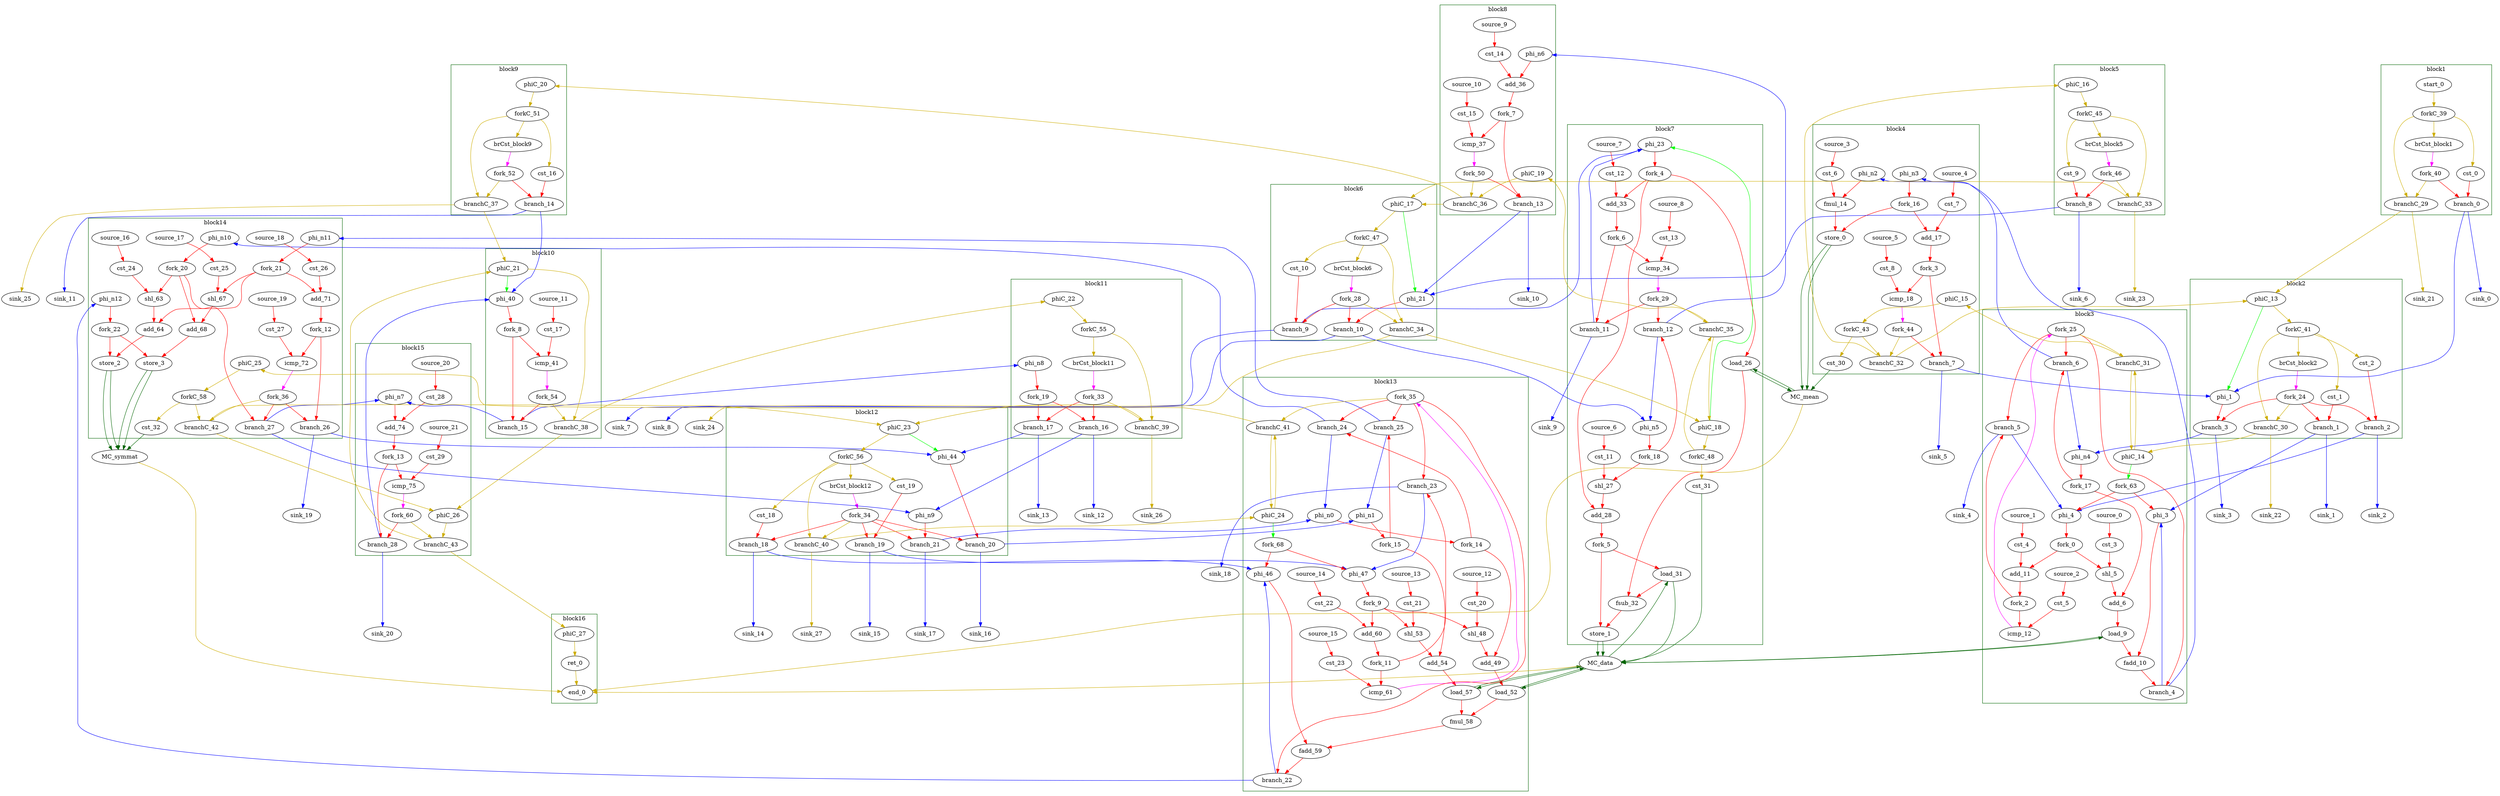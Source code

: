 Digraph G {
	splines=spline;
//DHLS version: 0.1.1" [shape = "none" pos = "20,20!"]
		"brCst_block1" [type = "Constant", bbID= 1, in = "in1:1", out = "out1:1", value = "0x1"];
		"cst_0" [type = "Constant", bbID= 1, in = "in1:1", out = "out1:1", value = "0x00000000"];
		"phi_1" [type = "Mux", bbID= 2, in = "in1?:1 in2:6 in3:6 ", out = "out1:6", delay=1.397];
		"brCst_block2" [type = "Constant", bbID= 2, in = "in1:1", out = "out1:1", value = "0x1"];
		"cst_1" [type = "Constant", bbID= 2, in = "in1:32", out = "out1:32", value = "0x00000000"];
		"phi_3" [type = "Mux", bbID= 3, in = "in1?:1 in2:32 in3:32 ", out = "out1:32", delay=1.397];
		"cst_2" [type = "Constant", bbID= 2, in = "in1:1", out = "out1:1", value = "0x00000000"];
		"phi_4" [type = "Mux", bbID= 3, in = "in1?:1 in2:6 in3:6 ", out = "out1:6", delay=1.397];
		"cst_3" [type = "Constant", bbID= 3, in = "in1:3", out = "out1:3", value = "0x00000005"];
		"shl_5" [type = "Operator", bbID= 3, op = "shl_op", in = "in1:11 in2:11 ", out = "out1:11 ", delay=0.000, latency=0, II=1];
		"add_6" [type = "Operator", bbID= 3, op = "add_op", in = "in1:12 in2:12 ", out = "out1:12 ", delay=2.287, latency=0, II=1];
		"load_9" [type = "Operator", bbID= 3, op = "mc_load_op", bbID= 3, portId= 0, in = "in1:32 in2:12 ", out = "out1:32 out2:12 ", delay=1.412, latency=2, II=1];
		"fadd_10" [type = "Operator", bbID= 3, op = "fadd_op", in = "in1:32 in2:32 ", out = "out1:32 ", delay=0.000, latency=10, II=1];
		"cst_4" [type = "Constant", bbID= 3, in = "in1:1", out = "out1:1", value = "0x00000001"];
		"add_11" [type = "Operator", bbID= 3, op = "add_op", in = "in1:6 in2:6 ", out = "out1:6 ", delay=2.287, latency=0, II=1];
		"cst_5" [type = "Constant", bbID= 3, in = "in1:6", out = "out1:6", value = "0x00000020"];
		"icmp_12" [type = "Operator", bbID= 3, op = "icmp_ult_op", in = "in1:6 in2:6 ", out = "out1:1 ", delay=1.907, latency=0, II=1];
		"cst_6" [type = "Constant", bbID= 4, in = "in1:32", out = "out1:32", value = "0x3D000000"];
		"fmul_14" [type = "Operator", bbID= 4, op = "fmul_op", in = "in1:32 in2:32 ", out = "out1:32 ", delay=0.000, latency=6, II=1];
		"store_0" [type = "Operator", bbID= 4, op = "mc_store_op", bbID= 4, portId= 0, in = "in1:32 in2:6 ", out = "out1:32 out2:6 ", delay=0.672, latency=0, II=1];
		"cst_7" [type = "Constant", bbID= 4, in = "in1:1", out = "out1:1", value = "0x00000001"];
		"add_17" [type = "Operator", bbID= 4, op = "add_op", in = "in1:6 in2:6 ", out = "out1:6 ", delay=2.287, latency=0, II=1];
		"cst_8" [type = "Constant", bbID= 4, in = "in1:6", out = "out1:6", value = "0x00000020"];
		"icmp_18" [type = "Operator", bbID= 4, op = "icmp_ult_op", in = "in1:6 in2:6 ", out = "out1:1 ", delay=1.907, latency=0, II=1];
		"brCst_block5" [type = "Constant", bbID= 5, in = "in1:1", out = "out1:1", value = "0x1"];
		"cst_9" [type = "Constant", bbID= 5, in = "in1:1", out = "out1:1", value = "0x00000000"];
		"phi_21" [type = "Mux", bbID= 6, in = "in1?:1 in2:6 in3:6 ", out = "out1:6", delay=1.397];
		"brCst_block6" [type = "Constant", bbID= 6, in = "in1:1", out = "out1:1", value = "0x1"];
		"cst_10" [type = "Constant", bbID= 6, in = "in1:1", out = "out1:1", value = "0x00000000"];
		"phi_23" [type = "Mux", bbID= 7, in = "in1?:1 in2:6 in3:6 ", out = "out1:6", delay=1.397];
		"load_26" [type = "Operator", bbID= 7, op = "mc_load_op", bbID= 7, portId= 0, in = "in1:32 in2:6 ", out = "out1:32 out2:6 ", delay=1.412, latency=2, II=1];
		"cst_11" [type = "Constant", bbID= 7, in = "in1:3", out = "out1:3", value = "0x00000005"];
		"shl_27" [type = "Operator", bbID= 7, op = "shl_op", in = "in1:11 in2:11 ", out = "out1:11 ", delay=0.000, latency=0, II=1];
		"add_28" [type = "Operator", bbID= 7, op = "add_op", in = "in1:12 in2:12 ", out = "out1:12 ", delay=2.287, latency=0, II=1];
		"load_31" [type = "Operator", bbID= 7, op = "mc_load_op", bbID= 7, portId= 1, in = "in1:32 in2:12 ", out = "out1:32 out2:12 ", delay=1.412, latency=2, II=1];
		"fsub_32" [type = "Operator", bbID= 7, op = "fsub_op", in = "in1:32 in2:32 ", out = "out1:32 ", delay=0.000, latency=10, II=1];
		"store_1" [type = "Operator", bbID= 7, op = "mc_store_op", bbID= 7, portId= 0, in = "in1:32 in2:12 ", out = "out1:32 out2:12 ", delay=0.672, latency=0, II=1];
		"cst_12" [type = "Constant", bbID= 7, in = "in1:1", out = "out1:1", value = "0x00000001"];
		"add_33" [type = "Operator", bbID= 7, op = "add_op", in = "in1:6 in2:6 ", out = "out1:6 ", delay=2.287, latency=0, II=1];
		"cst_13" [type = "Constant", bbID= 7, in = "in1:6", out = "out1:6", value = "0x00000020"];
		"icmp_34" [type = "Operator", bbID= 7, op = "icmp_ult_op", in = "in1:6 in2:6 ", out = "out1:1 ", delay=1.907, latency=0, II=1];
		"cst_14" [type = "Constant", bbID= 8, in = "in1:1", out = "out1:1", value = "0x00000001"];
		"add_36" [type = "Operator", bbID= 8, op = "add_op", in = "in1:6 in2:6 ", out = "out1:6 ", delay=2.287, latency=0, II=1];
		"cst_15" [type = "Constant", bbID= 8, in = "in1:6", out = "out1:6", value = "0x00000020"];
		"icmp_37" [type = "Operator", bbID= 8, op = "icmp_ult_op", in = "in1:6 in2:6 ", out = "out1:1 ", delay=1.907, latency=0, II=1];
		"brCst_block9" [type = "Constant", bbID= 9, in = "in1:1", out = "out1:1", value = "0x1"];
		"cst_16" [type = "Constant", bbID= 9, in = "in1:1", out = "out1:1", value = "0x00000000"];
		"phi_40" [type = "Mux", bbID= 10, in = "in1?:1 in2:6 in3:6 ", out = "out1:6", delay=1.397];
		"cst_17" [type = "Constant", bbID= 10, in = "in1:6", out = "out1:6", value = "0x00000020"];
		"icmp_41" [type = "Operator", bbID= 10, op = "icmp_ult_op", in = "in1:6 in2:6 ", out = "out1:1 ", delay=1.907, latency=0, II=1];
		"brCst_block11" [type = "Constant", bbID= 11, in = "in1:1", out = "out1:1", value = "0x1"];
		"phi_44" [type = "Mux", bbID= 12, in = "in1?:1 in2:6 in3:6 ", out = "out1:6", delay=1.397];
		"brCst_block12" [type = "Constant", bbID= 12, in = "in1:1", out = "out1:1", value = "0x1"];
		"cst_18" [type = "Constant", bbID= 12, in = "in1:32", out = "out1:32", value = "0x00000000"];
		"phi_46" [type = "Mux", bbID= 13, in = "in1?:1 in2:32 in3:32 ", out = "out1:32", delay=1.397];
		"cst_19" [type = "Constant", bbID= 12, in = "in1:1", out = "out1:1", value = "0x00000000"];
		"phi_47" [type = "Mux", bbID= 13, in = "in1?:1 in2:6 in3:6 ", out = "out1:6", delay=1.397];
		"cst_20" [type = "Constant", bbID= 13, in = "in1:3", out = "out1:3", value = "0x00000005"];
		"shl_48" [type = "Operator", bbID= 13, op = "shl_op", in = "in1:11 in2:11 ", out = "out1:11 ", delay=0.000, latency=0, II=1];
		"add_49" [type = "Operator", bbID= 13, op = "add_op", in = "in1:12 in2:12 ", out = "out1:12 ", delay=2.287, latency=0, II=1];
		"load_52" [type = "Operator", bbID= 13, op = "mc_load_op", bbID= 13, portId= 2, in = "in1:32 in2:12 ", out = "out1:32 out2:12 ", delay=1.412, latency=2, II=1];
		"cst_21" [type = "Constant", bbID= 13, in = "in1:3", out = "out1:3", value = "0x00000005"];
		"shl_53" [type = "Operator", bbID= 13, op = "shl_op", in = "in1:11 in2:11 ", out = "out1:11 ", delay=0.000, latency=0, II=1];
		"add_54" [type = "Operator", bbID= 13, op = "add_op", in = "in1:12 in2:12 ", out = "out1:12 ", delay=2.287, latency=0, II=1];
		"load_57" [type = "Operator", bbID= 13, op = "mc_load_op", bbID= 13, portId= 3, in = "in1:32 in2:12 ", out = "out1:32 out2:12 ", delay=1.412, latency=2, II=1];
		"fmul_58" [type = "Operator", bbID= 13, op = "fmul_op", in = "in1:32 in2:32 ", out = "out1:32 ", delay=0.000, latency=6, II=1];
		"fadd_59" [type = "Operator", bbID= 13, op = "fadd_op", in = "in1:32 in2:32 ", out = "out1:32 ", delay=0.000, latency=10, II=1];
		"cst_22" [type = "Constant", bbID= 13, in = "in1:1", out = "out1:1", value = "0x00000001"];
		"add_60" [type = "Operator", bbID= 13, op = "add_op", in = "in1:6 in2:6 ", out = "out1:6 ", delay=2.287, latency=0, II=1];
		"cst_23" [type = "Constant", bbID= 13, in = "in1:6", out = "out1:6", value = "0x00000020"];
		"icmp_61" [type = "Operator", bbID= 13, op = "icmp_ult_op", in = "in1:6 in2:6 ", out = "out1:1 ", delay=1.907, latency=0, II=1];
		"cst_24" [type = "Constant", bbID= 14, in = "in1:3", out = "out1:3", value = "0x00000005"];
		"shl_63" [type = "Operator", bbID= 14, op = "shl_op", in = "in1:11 in2:11 ", out = "out1:11 ", delay=0.000, latency=0, II=1];
		"add_64" [type = "Operator", bbID= 14, op = "add_op", in = "in1:12 in2:12 ", out = "out1:12 ", delay=2.287, latency=0, II=1];
		"store_2" [type = "Operator", bbID= 14, op = "mc_store_op", bbID= 14, portId= 0, in = "in1:32 in2:12 ", out = "out1:32 out2:12 ", delay=0.672, latency=0, II=1];
		"cst_25" [type = "Constant", bbID= 14, in = "in1:3", out = "out1:3", value = "0x00000005"];
		"shl_67" [type = "Operator", bbID= 14, op = "shl_op", in = "in1:11 in2:11 ", out = "out1:11 ", delay=0.000, latency=0, II=1];
		"add_68" [type = "Operator", bbID= 14, op = "add_op", in = "in1:12 in2:12 ", out = "out1:12 ", delay=2.287, latency=0, II=1];
		"store_3" [type = "Operator", bbID= 14, op = "mc_store_op", bbID= 14, portId= 1, in = "in1:32 in2:12 ", out = "out1:32 out2:12 ", delay=0.672, latency=0, II=1];
		"cst_26" [type = "Constant", bbID= 14, in = "in1:1", out = "out1:1", value = "0x00000001"];
		"add_71" [type = "Operator", bbID= 14, op = "add_op", in = "in1:6 in2:6 ", out = "out1:6 ", delay=2.287, latency=0, II=1];
		"cst_27" [type = "Constant", bbID= 14, in = "in1:6", out = "out1:6", value = "0x00000020"];
		"icmp_72" [type = "Operator", bbID= 14, op = "icmp_ult_op", in = "in1:6 in2:6 ", out = "out1:1 ", delay=1.907, latency=0, II=1];
		"cst_28" [type = "Constant", bbID= 15, in = "in1:1", out = "out1:1", value = "0x00000001"];
		"add_74" [type = "Operator", bbID= 15, op = "add_op", in = "in1:6 in2:6 ", out = "out1:6 ", delay=2.287, latency=0, II=1];
		"cst_29" [type = "Constant", bbID= 15, in = "in1:6", out = "out1:6", value = "0x00000020"];
		"icmp_75" [type = "Operator", bbID= 15, op = "icmp_ult_op", in = "in1:6 in2:6 ", out = "out1:1 ", delay=1.907, latency=0, II=1];
		"ret_0" [type = "Operator", bbID= 16, op = "ret_op", in = "in1:0 ", out = "out1:0 ", delay=0.000, latency=0, II=1];
		"phi_n0" [type = "Merge", bbID= 13, in = "in1:6 in2:6 ", out = "out1:6", delay=1.397];
		"phi_n1" [type = "Merge", bbID= 13, in = "in1:6 in2:6 ", out = "out1:6", delay=1.397];
		"phi_n2" [type = "Merge", bbID= 4, in = "in1:32 ", out = "out1:32", delay=0.000];
		"phi_n3" [type = "Merge", bbID= 4, in = "in1:6 ", out = "out1:6", delay=0.000];
		"phi_n4" [type = "Merge", bbID= 3, in = "in1:6 in2:6 ", out = "out1:6", delay=1.397];
		"phi_n5" [type = "Merge", bbID= 7, in = "in1:6 in2:6 ", out = "out1:6", delay=1.397];
		"phi_n6" [type = "Merge", bbID= 8, in = "in1:6 ", out = "out1:6", delay=0.000];
		"phi_n7" [type = "Merge", bbID= 15, in = "in1:6 in2:6 ", out = "out1:6", delay=1.397];
		"phi_n8" [type = "Merge", bbID= 11, in = "in1:6 ", out = "out1:6", delay=0.000];
		"phi_n9" [type = "Merge", bbID= 12, in = "in1:6 in2:6 ", out = "out1:6", delay=1.397];
		"phi_n10" [type = "Merge", bbID= 14, in = "in1:6 ", out = "out1:6", delay=0.000];
		"phi_n11" [type = "Merge", bbID= 14, in = "in1:6 ", out = "out1:6", delay=0.000];
		"phi_n12" [type = "Merge", bbID= 14, in = "in1:32 ", out = "out1:32", delay=0.000];
		"fork_0" [type = "Fork", bbID= 3, in = "in1:6", out = "out1:6 out2:6 "];
		"fork_2" [type = "Fork", bbID= 3, in = "in1:6", out = "out1:6 out2:6 "];
		"fork_3" [type = "Fork", bbID= 4, in = "in1:6", out = "out1:6 out2:6 "];
		"fork_4" [type = "Fork", bbID= 7, in = "in1:6", out = "out1:6 out2:6 out3:6 "];
		"fork_5" [type = "Fork", bbID= 7, in = "in1:12", out = "out1:12 out2:12 "];
		"fork_6" [type = "Fork", bbID= 7, in = "in1:6", out = "out1:6 out2:6 "];
		"fork_7" [type = "Fork", bbID= 8, in = "in1:6", out = "out1:6 out2:6 "];
		"fork_8" [type = "Fork", bbID= 10, in = "in1:6", out = "out1:6 out2:6 "];
		"fork_9" [type = "Fork", bbID= 13, in = "in1:6", out = "out1:6 out2:6 out3:6 "];
		"fork_11" [type = "Fork", bbID= 13, in = "in1:6", out = "out1:6 out2:6 "];
		"fork_12" [type = "Fork", bbID= 14, in = "in1:6", out = "out1:6 out2:6 "];
		"fork_13" [type = "Fork", bbID= 15, in = "in1:6", out = "out1:6 out2:6 "];
		"fork_14" [type = "Fork", bbID= 13, in = "in1:6", out = "out1:6 out2:6 "];
		"fork_15" [type = "Fork", bbID= 13, in = "in1:6", out = "out1:6 out2:6 "];
		"fork_16" [type = "Fork", bbID= 4, in = "in1:6", out = "out1:6 out2:6 "];
		"fork_17" [type = "Fork", bbID= 3, in = "in1:6", out = "out1:6 out2:6 "];
		"fork_18" [type = "Fork", bbID= 7, in = "in1:6", out = "out1:6 out2:6 "];
		"fork_19" [type = "Fork", bbID= 11, in = "in1:6", out = "out1:6 out2:6 "];
		"fork_20" [type = "Fork", bbID= 14, in = "in1:6", out = "out1:6 out2:6 out3:6 "];
		"fork_21" [type = "Fork", bbID= 14, in = "in1:6", out = "out1:6 out2:6 out3:6 "];
		"fork_22" [type = "Fork", bbID= 14, in = "in1:32", out = "out1:32 out2:32 "];
		"branch_0" [type = "Branch", bbID= 1,  in = "in1:1 in2?:1", out = "out1+:1 out2-:1"];
		"branch_1" [type = "Branch", bbID= 2,  in = "in1:32 in2?:1", out = "out1+:32 out2-:32"];
		"branch_2" [type = "Branch", bbID= 2,  in = "in1:1 in2?:1", out = "out1+:1 out2-:1"];
		"branch_3" [type = "Branch", bbID= 2,  in = "in1:6 in2?:1", out = "out1+:6 out2-:6"];
		"fork_24" [type = "Fork", bbID= 2, in = "in1:1", out = "out1:1 out2:1 out3:1 out4:1 "];
		"branch_4" [type = "Branch", bbID= 3,  in = "in1:32 in2?:1", out = "out1+:32 out2-:32"];
		"branch_5" [type = "Branch", bbID= 3,  in = "in1:6 in2?:1", out = "out1+:6 out2-:6"];
		"branch_6" [type = "Branch", bbID= 3,  in = "in1:6 in2?:1", out = "out1+:6 out2-:6"];
		"fork_25" [type = "Fork", bbID= 3, in = "in1:1", out = "out1:1 out2:1 out3:1 out4:1 "];
		"branch_7" [type = "Branch", bbID= 4,  in = "in1:6 in2?:1", out = "out1+:6 out2-:6"];
		"branch_8" [type = "Branch", bbID= 5,  in = "in1:1 in2?:1", out = "out1+:1 out2-:1"];
		"branch_9" [type = "Branch", bbID= 6,  in = "in1:1 in2?:1", out = "out1+:1 out2-:1"];
		"branch_10" [type = "Branch", bbID= 6,  in = "in1:6 in2?:1", out = "out1+:6 out2-:6"];
		"fork_28" [type = "Fork", bbID= 6, in = "in1:1", out = "out1:1 out2:1 out3:1 "];
		"branch_11" [type = "Branch", bbID= 7,  in = "in1:6 in2?:1", out = "out1+:6 out2-:6"];
		"branch_12" [type = "Branch", bbID= 7,  in = "in1:6 in2?:1", out = "out1+:6 out2-:6"];
		"fork_29" [type = "Fork", bbID= 7, in = "in1:1", out = "out1:1 out2:1 out3:1 "];
		"branch_13" [type = "Branch", bbID= 8,  in = "in1:6 in2?:1", out = "out1+:6 out2-:6"];
		"branch_14" [type = "Branch", bbID= 9,  in = "in1:1 in2?:1", out = "out1+:1 out2-:1"];
		"branch_15" [type = "Branch", bbID= 10,  in = "in1:6 in2?:1", out = "out1+:6 out2-:6"];
		"branch_16" [type = "Branch", bbID= 11,  in = "in1:6 in2?:1", out = "out1+:6 out2-:6"];
		"branch_17" [type = "Branch", bbID= 11,  in = "in1:6 in2?:1", out = "out1+:6 out2-:6"];
		"fork_33" [type = "Fork", bbID= 11, in = "in1:1", out = "out1:1 out2:1 out3:1 "];
		"branch_18" [type = "Branch", bbID= 12,  in = "in1:32 in2?:1", out = "out1+:32 out2-:32"];
		"branch_19" [type = "Branch", bbID= 12,  in = "in1:1 in2?:1", out = "out1+:1 out2-:1"];
		"branch_20" [type = "Branch", bbID= 12,  in = "in1:6 in2?:1", out = "out1+:6 out2-:6"];
		"branch_21" [type = "Branch", bbID= 12,  in = "in1:6 in2?:1", out = "out1+:6 out2-:6"];
		"fork_34" [type = "Fork", bbID= 12, in = "in1:1", out = "out1:1 out2:1 out3:1 out4:1 out5:1 "];
		"branch_22" [type = "Branch", bbID= 13,  in = "in1:32 in2?:1", out = "out1+:32 out2-:32"];
		"branch_23" [type = "Branch", bbID= 13,  in = "in1:6 in2?:1", out = "out1+:6 out2-:6"];
		"branch_24" [type = "Branch", bbID= 13,  in = "in1:6 in2?:1", out = "out1+:6 out2-:6"];
		"branch_25" [type = "Branch", bbID= 13,  in = "in1:6 in2?:1", out = "out1+:6 out2-:6"];
		"fork_35" [type = "Fork", bbID= 13, in = "in1:1", out = "out1:1 out2:1 out3:1 out4:1 out5:1 "];
		"branch_26" [type = "Branch", bbID= 14,  in = "in1:6 in2?:1", out = "out1+:6 out2-:6"];
		"branch_27" [type = "Branch", bbID= 14,  in = "in1:6 in2?:1", out = "out1+:6 out2-:6"];
		"fork_36" [type = "Fork", bbID= 14, in = "in1:1", out = "out1:1 out2:1 out3:1 "];
		"branch_28" [type = "Branch", bbID= 15,  in = "in1:6 in2?:1", out = "out1+:6 out2-:6"];
		"MC_data" [type = "MC", bbID= 0, in = "in1:32*c0 in2:12*l0a in3:12*l1a in4:12*s0a in5:32*s0d in6:12*l2a in7:12*l3a ", out = "out1:32*l0d out2:32*l1d out3:32*l2d out4:32*l3d out5:0*e ", memory = "data", bbcount = 1, ldcount = 4, stcount = 1];
		"MC_mean" [type = "MC", bbID= 0, in = "in1:32*c0 in2:6*s0a in3:32*s0d in4:6*l0a ", out = "out1:32*l0d out2:0*e ", memory = "mean", bbcount = 1, ldcount = 1, stcount = 1];
		"cst_30" [type = "Constant", bbID= 4, in = "in1:1", out = "out1:1", value = "0x00000001"];
		"cst_31" [type = "Constant", bbID= 7, in = "in1:1", out = "out1:1", value = "0x00000001"];
		"MC_symmat" [type = "MC", bbID= 0, in = "in1:32*c0 in2:12*s0a in3:32*s0d in4:12*s1a in5:32*s1d ", out = "out1:0*e ", memory = "symmat", bbcount = 1, ldcount = 0, stcount = 2];
		"cst_32" [type = "Constant", bbID= 14, in = "in1:2", out = "out1:2", value = "0x00000002"];
		"end_0" [type = "Exit", bbID= 0, in = "in1:0*e in2:0*e in3:0*e in4:0 ", out = "out1:0"];
		"start_0" [type = "Entry", control= "true", bbID= 1, in = "in1:0", out = "out1:0"];
		"forkC_39" [type = "Fork", bbID= 1, in = "in1:0", out = "out1:0 out2:0 out3:0 "];
		"branchC_29" [type = "Branch", bbID= 1,  in = "in1:0 in2?:1", out = "out1+:0 out2-:0"];
		"fork_40" [type = "Fork", bbID= 1, in = "in1:1", out = "out1:1 out2:1 "];
		"phiC_13" [type = "CntrlMerge", bbID= 2, in = "in1:0 in2:0 ", out = "out1:0 out2?:1", delay=0.000];
		"forkC_41" [type = "Fork", bbID= 2, in = "in1:0", out = "out1:0 out2:0 out3:0 out4:0 "];
		"branchC_30" [type = "Branch", bbID= 2,  in = "in1:0 in2?:1", out = "out1+:0 out2-:0"];
		"phiC_14" [type = "CntrlMerge", bbID= 3, in = "in1:0 in2:0 ", out = "out1:0 out2?:1", delay=0.000];
		"branchC_31" [type = "Branch", bbID= 3,  in = "in1:0 in2?:1", out = "out1+:0 out2-:0"];
		"phiC_15" [type = "Merge", bbID= 4, in = "in1:0 ", out = "out1:0", delay=0.000];
		"forkC_43" [type = "Fork", bbID= 4, in = "in1:0", out = "out1:0 out2:0 "];
		"branchC_32" [type = "Branch", bbID= 4,  in = "in1:0 in2?:1", out = "out1+:0 out2-:0"];
		"fork_44" [type = "Fork", bbID= 4, in = "in1:1", out = "out1:1 out2:1 "];
		"phiC_16" [type = "Merge", bbID= 5, in = "in1:0 ", out = "out1:0", delay=0.000];
		"forkC_45" [type = "Fork", bbID= 5, in = "in1:0", out = "out1:0 out2:0 out3:0 "];
		"branchC_33" [type = "Branch", bbID= 5,  in = "in1:0 in2?:1", out = "out1+:0 out2-:0"];
		"fork_46" [type = "Fork", bbID= 5, in = "in1:1", out = "out1:1 out2:1 "];
		"phiC_17" [type = "CntrlMerge", bbID= 6, in = "in1:0 in2:0 ", out = "out1:0 out2?:1", delay=0.000];
		"forkC_47" [type = "Fork", bbID= 6, in = "in1:0", out = "out1:0 out2:0 out3:0 "];
		"branchC_34" [type = "Branch", bbID= 6,  in = "in1:0 in2?:1", out = "out1+:0 out2-:0"];
		"phiC_18" [type = "CntrlMerge", bbID= 7, in = "in1:0 in2:0 ", out = "out1:0 out2?:1", delay=0.000];
		"forkC_48" [type = "Fork", bbID= 7, in = "in1:0", out = "out1:0 out2:0 "];
		"branchC_35" [type = "Branch", bbID= 7,  in = "in1:0 in2?:1", out = "out1+:0 out2-:0"];
		"phiC_19" [type = "Merge", bbID= 8, in = "in1:0 ", out = "out1:0", delay=0.000];
		"branchC_36" [type = "Branch", bbID= 8,  in = "in1:0 in2?:1", out = "out1+:0 out2-:0"];
		"fork_50" [type = "Fork", bbID= 8, in = "in1:1", out = "out1:1 out2:1 "];
		"phiC_20" [type = "Merge", bbID= 9, in = "in1:0 ", out = "out1:0", delay=0.000];
		"forkC_51" [type = "Fork", bbID= 9, in = "in1:0", out = "out1:0 out2:0 out3:0 "];
		"branchC_37" [type = "Branch", bbID= 9,  in = "in1:0 in2?:1", out = "out1+:0 out2-:0"];
		"fork_52" [type = "Fork", bbID= 9, in = "in1:1", out = "out1:1 out2:1 "];
		"phiC_21" [type = "CntrlMerge", bbID= 10, in = "in1:0 in2:0 ", out = "out1:0 out2?:1", delay=0.000];
		"branchC_38" [type = "Branch", bbID= 10,  in = "in1:0 in2?:1", out = "out1+:0 out2-:0"];
		"fork_54" [type = "Fork", bbID= 10, in = "in1:1", out = "out1:1 out2:1 "];
		"phiC_22" [type = "Merge", bbID= 11, in = "in1:0 ", out = "out1:0", delay=0.000];
		"forkC_55" [type = "Fork", bbID= 11, in = "in1:0", out = "out1:0 out2:0 "];
		"branchC_39" [type = "Branch", bbID= 11,  in = "in1:0 in2?:1", out = "out1+:0 out2-:0"];
		"phiC_23" [type = "CntrlMerge", bbID= 12, in = "in1:0 in2:0 ", out = "out1:0 out2?:1", delay=0.000];
		"forkC_56" [type = "Fork", bbID= 12, in = "in1:0", out = "out1:0 out2:0 out3:0 out4:0 "];
		"branchC_40" [type = "Branch", bbID= 12,  in = "in1:0 in2?:1", out = "out1+:0 out2-:0"];
		"phiC_24" [type = "CntrlMerge", bbID= 13, in = "in1:0 in2:0 ", out = "out1:0 out2?:1", delay=0.000];
		"branchC_41" [type = "Branch", bbID= 13,  in = "in1:0 in2?:1", out = "out1+:0 out2-:0"];
		"phiC_25" [type = "Merge", bbID= 14, in = "in1:0 ", out = "out1:0", delay=0.000];
		"forkC_58" [type = "Fork", bbID= 14, in = "in1:0", out = "out1:0 out2:0 "];
		"branchC_42" [type = "Branch", bbID= 14,  in = "in1:0 in2?:1", out = "out1+:0 out2-:0"];
		"phiC_26" [type = "Merge", bbID= 15, in = "in1:0 in2:0 ", out = "out1:0", delay=0.000];
		"branchC_43" [type = "Branch", bbID= 15,  in = "in1:0 in2?:1", out = "out1+:0 out2-:0"];
		"fork_60" [type = "Fork", bbID= 15, in = "in1:1", out = "out1:1 out2:1 "];
		"phiC_27" [type = "Merge", bbID= 16, in = "in1:0 ", out = "out1:0", delay=0.000];
		"sink_0" [type = "Sink", bbID= 0, in = "in1:1"];
		"sink_1" [type = "Sink", bbID= 0, in = "in1:32"];
		"sink_2" [type = "Sink", bbID= 0, in = "in1:1"];
		"sink_3" [type = "Sink", bbID= 0, in = "in1:6"];
		"sink_4" [type = "Sink", bbID= 0, in = "in1:6"];
		"sink_5" [type = "Sink", bbID= 0, in = "in1:6"];
		"sink_6" [type = "Sink", bbID= 0, in = "in1:1"];
		"sink_7" [type = "Sink", bbID= 0, in = "in1:1"];
		"sink_8" [type = "Sink", bbID= 0, in = "in1:6"];
		"sink_9" [type = "Sink", bbID= 0, in = "in1:6"];
		"sink_10" [type = "Sink", bbID= 0, in = "in1:6"];
		"sink_11" [type = "Sink", bbID= 0, in = "in1:1"];
		"sink_12" [type = "Sink", bbID= 0, in = "in1:6"];
		"sink_13" [type = "Sink", bbID= 0, in = "in1:6"];
		"sink_14" [type = "Sink", bbID= 0, in = "in1:32"];
		"sink_15" [type = "Sink", bbID= 0, in = "in1:1"];
		"sink_16" [type = "Sink", bbID= 0, in = "in1:6"];
		"sink_17" [type = "Sink", bbID= 0, in = "in1:6"];
		"sink_18" [type = "Sink", bbID= 0, in = "in1:6"];
		"sink_19" [type = "Sink", bbID= 0, in = "in1:6"];
		"sink_20" [type = "Sink", bbID= 0, in = "in1:6"];
		"sink_21" [type = "Sink", bbID= 0, in = "in1:0"];
		"sink_22" [type = "Sink", bbID= 0, in = "in1:0"];
		"sink_23" [type = "Sink", bbID= 0, in = "in1:0"];
		"sink_24" [type = "Sink", bbID= 0, in = "in1:0"];
		"sink_25" [type = "Sink", bbID= 0, in = "in1:0"];
		"sink_26" [type = "Sink", bbID= 0, in = "in1:0"];
		"sink_27" [type = "Sink", bbID= 0, in = "in1:0"];
		"source_0" [type = "Source", bbID= 3, out = "out1:3"];
		"source_1" [type = "Source", bbID= 3, out = "out1:1"];
		"source_2" [type = "Source", bbID= 3, out = "out1:6"];
		"source_3" [type = "Source", bbID= 4, out = "out1:32"];
		"source_4" [type = "Source", bbID= 4, out = "out1:1"];
		"source_5" [type = "Source", bbID= 4, out = "out1:6"];
		"source_6" [type = "Source", bbID= 7, out = "out1:3"];
		"source_7" [type = "Source", bbID= 7, out = "out1:1"];
		"source_8" [type = "Source", bbID= 7, out = "out1:6"];
		"source_9" [type = "Source", bbID= 8, out = "out1:1"];
		"source_10" [type = "Source", bbID= 8, out = "out1:6"];
		"source_11" [type = "Source", bbID= 10, out = "out1:6"];
		"source_12" [type = "Source", bbID= 13, out = "out1:3"];
		"source_13" [type = "Source", bbID= 13, out = "out1:3"];
		"source_14" [type = "Source", bbID= 13, out = "out1:1"];
		"source_15" [type = "Source", bbID= 13, out = "out1:6"];
		"source_16" [type = "Source", bbID= 14, out = "out1:3"];
		"source_17" [type = "Source", bbID= 14, out = "out1:3"];
		"source_18" [type = "Source", bbID= 14, out = "out1:1"];
		"source_19" [type = "Source", bbID= 14, out = "out1:6"];
		"source_20" [type = "Source", bbID= 15, out = "out1:1"];
		"source_21" [type = "Source", bbID= 15, out = "out1:6"];
		"fork_63" [type = "Fork", bbID= 3, in = "in1:1", out = "out1:1 out2:1 "];
		"fork_68" [type = "Fork", bbID= 13, in = "in1:1", out = "out1:1 out2:1 "];
		"load_9" -> "MC_data" [color = "darkgreen", mem_address = "true", from = "out2", to = "in2"];
		"MC_data" -> "load_9" [color = "darkgreen", mem_address = "false", from = "out1", to = "in1"];
		"store_0" -> "MC_mean" [color = "darkgreen", mem_address = "true", from = "out2", to = "in2"];
		"store_0" -> "MC_mean" [color = "darkgreen", mem_address = "false", from = "out1", to = "in3"];
		"load_26" -> "MC_mean" [color = "darkgreen", mem_address = "true", from = "out2", to = "in4"];
		"MC_mean" -> "load_26" [color = "darkgreen", mem_address = "false", from = "out1", to = "in1"];
		"load_31" -> "MC_data" [color = "darkgreen", mem_address = "true", from = "out2", to = "in3"];
		"MC_data" -> "load_31" [color = "darkgreen", mem_address = "false", from = "out2", to = "in1"];
		"store_1" -> "MC_data" [color = "darkgreen", mem_address = "true", from = "out2", to = "in4"];
		"store_1" -> "MC_data" [color = "darkgreen", mem_address = "false", from = "out1", to = "in5"];
		"load_52" -> "MC_data" [color = "darkgreen", mem_address = "true", from = "out2", to = "in6"];
		"MC_data" -> "load_52" [color = "darkgreen", mem_address = "false", from = "out3", to = "in1"];
		"load_57" -> "MC_data" [color = "darkgreen", mem_address = "true", from = "out2", to = "in7"];
		"MC_data" -> "load_57" [color = "darkgreen", mem_address = "false", from = "out4", to = "in1"];
		"store_2" -> "MC_symmat" [color = "darkgreen", mem_address = "true", from = "out2", to = "in2"];
		"store_2" -> "MC_symmat" [color = "darkgreen", mem_address = "false", from = "out1", to = "in3"];
		"store_3" -> "MC_symmat" [color = "darkgreen", mem_address = "true", from = "out2", to = "in4"];
		"store_3" -> "MC_symmat" [color = "darkgreen", mem_address = "false", from = "out1", to = "in5"];
		"cst_31" -> "MC_data" [color = "darkgreen", from = "out1", to = "in1"];
		"MC_data" -> "end_0" [color = "gold3", from = "out5", to = "in1"];
		"cst_30" -> "MC_mean" [color = "darkgreen", from = "out1", to = "in1"];
		"MC_mean" -> "end_0" [color = "gold3", from = "out2", to = "in2"];
		"cst_32" -> "MC_symmat" [color = "darkgreen", from = "out1", to = "in1"];
		"MC_symmat" -> "end_0" [color = "gold3", from = "out1", to = "in3"];
	subgraph cluster_0 {
	color = "darkgreen";
		label = "block1";
		"brCst_block1" -> "fork_40" [color = "magenta", from = "out1", to = "in1"];
		"cst_0" -> "branch_0" [color = "red", from = "out1", to = "in1"];
		"start_0" -> "forkC_39" [color = "gold3", from = "out1", to = "in1"];
		"forkC_39" -> "cst_0" [color = "gold3", from = "out1", to = "in1"];
		"forkC_39" -> "branchC_29" [color = "gold3", from = "out2", to = "in1"];
		"forkC_39" -> "brCst_block1" [color = "gold3", from = "out3", to = "in1"];
		"fork_40" -> "branch_0" [color = "red", from = "out1", to = "in2"];
		"fork_40" -> "branchC_29" [color = "gold3", from = "out2", to = "in2"];
	}
		"branch_0" -> "phi_1" [color = "blue", minlen = 3, from = "out1", to = "in2"];
		"branch_0" -> "sink_0" [color = "blue", minlen = 3, from = "out2", to = "in1"];
		"branchC_29" -> "phiC_13" [color = "gold3", minlen = 3, from = "out1", to = "in1"];
		"branchC_29" -> "sink_21" [color = "gold3", minlen = 3, from = "out2", to = "in1"];
	subgraph cluster_1 {
	color = "darkgreen";
		label = "block2";
		"phi_1" -> "branch_3" [color = "red", from = "out1", to = "in1"];
		"brCst_block2" -> "fork_24" [color = "magenta", from = "out1", to = "in1"];
		"cst_1" -> "branch_1" [color = "red", from = "out1", to = "in1"];
		"cst_2" -> "branch_2" [color = "red", from = "out1", to = "in1"];
		"fork_24" -> "branch_3" [color = "red", from = "out1", to = "in2"];
		"fork_24" -> "branch_2" [color = "red", from = "out2", to = "in2"];
		"fork_24" -> "branch_1" [color = "red", from = "out3", to = "in2"];
		"fork_24" -> "branchC_30" [color = "gold3", from = "out4", to = "in2"];
		"phiC_13" -> "phi_1" [color = "green", from = "out2", to = "in1"];
		"phiC_13" -> "forkC_41" [color = "gold3", from = "out1", to = "in1"];
		"forkC_41" -> "cst_1" [color = "gold3", from = "out1", to = "in1"];
		"forkC_41" -> "cst_2" [color = "gold3", from = "out2", to = "in1"];
		"forkC_41" -> "branchC_30" [color = "gold3", from = "out3", to = "in1"];
		"forkC_41" -> "brCst_block2" [color = "gold3", from = "out4", to = "in1"];
	}
		"branch_1" -> "phi_3" [color = "blue", minlen = 3, from = "out1", to = "in2"];
		"branch_1" -> "sink_1" [color = "blue", minlen = 3, from = "out2", to = "in1"];
		"branch_2" -> "phi_4" [color = "blue", minlen = 3, from = "out1", to = "in2"];
		"branch_2" -> "sink_2" [color = "blue", minlen = 3, from = "out2", to = "in1"];
		"branch_3" -> "phi_n4" [color = "blue", minlen = 3, from = "out1", to = "in1"];
		"branch_3" -> "sink_3" [color = "blue", minlen = 3, from = "out2", to = "in1"];
		"branchC_30" -> "phiC_14" [color = "gold3", minlen = 3, from = "out1", to = "in1"];
		"branchC_30" -> "sink_22" [color = "gold3", minlen = 3, from = "out2", to = "in1"];
	subgraph cluster_2 {
	color = "darkgreen";
		label = "block3";
		"phi_3" -> "fadd_10" [color = "red", from = "out1", to = "in1"];
		"phi_4" -> "fork_0" [color = "red", from = "out1", to = "in1"];
		"cst_3" -> "shl_5" [color = "red", from = "out1", to = "in2"];
		"shl_5" -> "add_6" [color = "red", from = "out1", to = "in1"];
		"add_6" -> "load_9" [color = "red", from = "out1", to = "in2"];
		"load_9" -> "fadd_10" [color = "red", from = "out1", to = "in2"];
		"fadd_10" -> "branch_4" [color = "red", from = "out1", to = "in1"];
		"cst_4" -> "add_11" [color = "red", from = "out1", to = "in2"];
		"add_11" -> "fork_2" [color = "red", from = "out1", to = "in1"];
		"cst_5" -> "icmp_12" [color = "red", from = "out1", to = "in2"];
		"icmp_12" -> "fork_25" [color = "magenta", from = "out1", to = "in1"];
		"phi_n4" -> "fork_17" [color = "red", from = "out1", to = "in1"];
		"fork_0" -> "shl_5" [color = "red", from = "out1", to = "in1"];
		"fork_0" -> "add_11" [color = "red", from = "out2", to = "in1"];
		"fork_2" -> "icmp_12" [color = "red", from = "out1", to = "in1"];
		"fork_2" -> "branch_5" [color = "red", from = "out2", to = "in1"];
		"fork_17" -> "add_6" [color = "red", from = "out1", to = "in2"];
		"fork_17" -> "branch_6" [color = "red", from = "out2", to = "in1"];
		"fork_25" -> "branch_6" [color = "red", from = "out1", to = "in2"];
		"fork_25" -> "branch_5" [color = "red", from = "out2", to = "in2"];
		"fork_25" -> "branch_4" [color = "red", from = "out3", to = "in2"];
		"fork_25" -> "branchC_31" [color = "gold3", from = "out4", to = "in2"];
		"phiC_14" -> "fork_63" [color = "green", from = "out2", to = "in1"];
		"phiC_14" -> "branchC_31" [color = "gold3", from = "out1", to = "in1"];
		"source_0" -> "cst_3" [color = "red", from = "out1", to = "in1"];
		"source_1" -> "cst_4" [color = "red", from = "out1", to = "in1"];
		"source_2" -> "cst_5" [color = "red", from = "out1", to = "in1"];
		"fork_63" -> "phi_3" [color = "red", from = "out1", to = "in1"];
		"fork_63" -> "phi_4" [color = "red", from = "out2", to = "in1"];
	}
		"branch_4" -> "phi_3" [color = "blue", minlen = 3, from = "out1", to = "in3"];
		"branch_4" -> "phi_n2" [color = "blue", minlen = 3, from = "out2", to = "in1"];
		"branch_5" -> "phi_4" [color = "blue", minlen = 3, from = "out1", to = "in3"];
		"branch_5" -> "sink_4" [color = "blue", minlen = 3, from = "out2", to = "in1"];
		"branch_6" -> "phi_n4" [color = "blue", minlen = 3, from = "out1", to = "in2"];
		"branch_6" -> "phi_n3" [color = "blue", minlen = 3, from = "out2", to = "in1"];
		"branchC_31" -> "phiC_14" [color = "gold3", minlen = 3, from = "out1", to = "in2"];
		"branchC_31" -> "phiC_15" [color = "gold3", minlen = 3, from = "out2", to = "in1"];
	subgraph cluster_3 {
	color = "darkgreen";
		label = "block4";
		"cst_6" -> "fmul_14" [color = "red", from = "out1", to = "in2"];
		"fmul_14" -> "store_0" [color = "red", from = "out1", to = "in1"];
		"cst_7" -> "add_17" [color = "red", from = "out1", to = "in2"];
		"add_17" -> "fork_3" [color = "red", from = "out1", to = "in1"];
		"cst_8" -> "icmp_18" [color = "red", from = "out1", to = "in2"];
		"icmp_18" -> "fork_44" [color = "magenta", from = "out1", to = "in1"];
		"phi_n2" -> "fmul_14" [color = "red", from = "out1", to = "in1"];
		"phi_n3" -> "fork_16" [color = "red", from = "out1", to = "in1"];
		"fork_3" -> "icmp_18" [color = "red", from = "out1", to = "in1"];
		"fork_3" -> "branch_7" [color = "red", from = "out2", to = "in1"];
		"fork_16" -> "store_0" [color = "red", from = "out1", to = "in2"];
		"fork_16" -> "add_17" [color = "red", from = "out2", to = "in1"];
		"phiC_15" -> "forkC_43" [color = "gold3", from = "out1", to = "in1"];
		"forkC_43" -> "cst_30" [color = "gold3", from = "out1", to = "in1"];
		"forkC_43" -> "branchC_32" [color = "gold3", from = "out2", to = "in1"];
		"fork_44" -> "branch_7" [color = "red", from = "out1", to = "in2"];
		"fork_44" -> "branchC_32" [color = "gold3", from = "out2", to = "in2"];
		"source_3" -> "cst_6" [color = "red", from = "out1", to = "in1"];
		"source_4" -> "cst_7" [color = "red", from = "out1", to = "in1"];
		"source_5" -> "cst_8" [color = "red", from = "out1", to = "in1"];
	}
		"branch_7" -> "phi_1" [color = "blue", minlen = 3, from = "out1", to = "in3"];
		"branch_7" -> "sink_5" [color = "blue", minlen = 3, from = "out2", to = "in1"];
		"branchC_32" -> "phiC_13" [color = "gold3", minlen = 3, from = "out1", to = "in2"];
		"branchC_32" -> "phiC_16" [color = "gold3", minlen = 3, from = "out2", to = "in1"];
	subgraph cluster_4 {
	color = "darkgreen";
		label = "block5";
		"brCst_block5" -> "fork_46" [color = "magenta", from = "out1", to = "in1"];
		"cst_9" -> "branch_8" [color = "red", from = "out1", to = "in1"];
		"phiC_16" -> "forkC_45" [color = "gold3", from = "out1", to = "in1"];
		"forkC_45" -> "cst_9" [color = "gold3", from = "out1", to = "in1"];
		"forkC_45" -> "branchC_33" [color = "gold3", from = "out2", to = "in1"];
		"forkC_45" -> "brCst_block5" [color = "gold3", from = "out3", to = "in1"];
		"fork_46" -> "branch_8" [color = "red", from = "out1", to = "in2"];
		"fork_46" -> "branchC_33" [color = "gold3", from = "out2", to = "in2"];
	}
		"branch_8" -> "phi_21" [color = "blue", minlen = 3, from = "out1", to = "in2"];
		"branch_8" -> "sink_6" [color = "blue", minlen = 3, from = "out2", to = "in1"];
		"branchC_33" -> "phiC_17" [color = "gold3", minlen = 3, from = "out1", to = "in1"];
		"branchC_33" -> "sink_23" [color = "gold3", minlen = 3, from = "out2", to = "in1"];
	subgraph cluster_5 {
	color = "darkgreen";
		label = "block6";
		"phi_21" -> "branch_10" [color = "red", from = "out1", to = "in1"];
		"brCst_block6" -> "fork_28" [color = "magenta", from = "out1", to = "in1"];
		"cst_10" -> "branch_9" [color = "red", from = "out1", to = "in1"];
		"fork_28" -> "branch_10" [color = "red", from = "out1", to = "in2"];
		"fork_28" -> "branch_9" [color = "red", from = "out2", to = "in2"];
		"fork_28" -> "branchC_34" [color = "gold3", from = "out3", to = "in2"];
		"phiC_17" -> "phi_21" [color = "green", from = "out2", to = "in1"];
		"phiC_17" -> "forkC_47" [color = "gold3", from = "out1", to = "in1"];
		"forkC_47" -> "cst_10" [color = "gold3", from = "out1", to = "in1"];
		"forkC_47" -> "branchC_34" [color = "gold3", from = "out2", to = "in1"];
		"forkC_47" -> "brCst_block6" [color = "gold3", from = "out3", to = "in1"];
	}
		"branch_9" -> "phi_23" [color = "blue", minlen = 3, from = "out1", to = "in2"];
		"branch_9" -> "sink_7" [color = "blue", minlen = 3, from = "out2", to = "in1"];
		"branch_10" -> "phi_n5" [color = "blue", minlen = 3, from = "out1", to = "in1"];
		"branch_10" -> "sink_8" [color = "blue", minlen = 3, from = "out2", to = "in1"];
		"branchC_34" -> "phiC_18" [color = "gold3", minlen = 3, from = "out1", to = "in1"];
		"branchC_34" -> "sink_24" [color = "gold3", minlen = 3, from = "out2", to = "in1"];
	subgraph cluster_6 {
	color = "darkgreen";
		label = "block7";
		"phi_23" -> "fork_4" [color = "red", from = "out1", to = "in1"];
		"load_26" -> "fsub_32" [color = "red", from = "out1", to = "in2"];
		"cst_11" -> "shl_27" [color = "red", from = "out1", to = "in2"];
		"shl_27" -> "add_28" [color = "red", from = "out1", to = "in1"];
		"add_28" -> "fork_5" [color = "red", from = "out1", to = "in1"];
		"load_31" -> "fsub_32" [color = "red", from = "out1", to = "in1"];
		"fsub_32" -> "store_1" [color = "red", from = "out1", to = "in1"];
		"cst_12" -> "add_33" [color = "red", from = "out1", to = "in2"];
		"add_33" -> "fork_6" [color = "red", from = "out1", to = "in1"];
		"cst_13" -> "icmp_34" [color = "red", from = "out1", to = "in2"];
		"icmp_34" -> "fork_29" [color = "magenta", from = "out1", to = "in1"];
		"phi_n5" -> "fork_18" [color = "red", from = "out1", to = "in1"];
		"fork_4" -> "add_28" [color = "red", from = "out1", to = "in2"];
		"fork_4" -> "add_33" [color = "red", from = "out2", to = "in1"];
		"fork_4" -> "load_26" [color = "red", from = "out3", to = "in2"];
		"fork_5" -> "load_31" [color = "red", from = "out1", to = "in2"];
		"fork_5" -> "store_1" [color = "red", from = "out2", to = "in2"];
		"fork_6" -> "icmp_34" [color = "red", from = "out1", to = "in1"];
		"fork_6" -> "branch_11" [color = "red", from = "out2", to = "in1"];
		"fork_18" -> "shl_27" [color = "red", from = "out1", to = "in1"];
		"fork_18" -> "branch_12" [color = "red", from = "out2", to = "in1"];
		"fork_29" -> "branch_12" [color = "red", from = "out1", to = "in2"];
		"fork_29" -> "branch_11" [color = "red", from = "out2", to = "in2"];
		"fork_29" -> "branchC_35" [color = "gold3", from = "out3", to = "in2"];
		"phiC_18" -> "phi_23" [color = "green", from = "out2", to = "in1"];
		"phiC_18" -> "forkC_48" [color = "gold3", from = "out1", to = "in1"];
		"forkC_48" -> "cst_31" [color = "gold3", from = "out1", to = "in1"];
		"forkC_48" -> "branchC_35" [color = "gold3", from = "out2", to = "in1"];
		"source_6" -> "cst_11" [color = "red", from = "out1", to = "in1"];
		"source_7" -> "cst_12" [color = "red", from = "out1", to = "in1"];
		"source_8" -> "cst_13" [color = "red", from = "out1", to = "in1"];
	}
		"branch_11" -> "phi_23" [color = "blue", minlen = 3, from = "out1", to = "in3"];
		"branch_11" -> "sink_9" [color = "blue", minlen = 3, from = "out2", to = "in1"];
		"branch_12" -> "phi_n5" [color = "blue", minlen = 3, from = "out1", to = "in2"];
		"branch_12" -> "phi_n6" [color = "blue", minlen = 3, from = "out2", to = "in1"];
		"branchC_35" -> "phiC_18" [color = "gold3", minlen = 3, from = "out1", to = "in2"];
		"branchC_35" -> "phiC_19" [color = "gold3", minlen = 3, from = "out2", to = "in1"];
	subgraph cluster_7 {
	color = "darkgreen";
		label = "block8";
		"cst_14" -> "add_36" [color = "red", from = "out1", to = "in2"];
		"add_36" -> "fork_7" [color = "red", from = "out1", to = "in1"];
		"cst_15" -> "icmp_37" [color = "red", from = "out1", to = "in2"];
		"icmp_37" -> "fork_50" [color = "magenta", from = "out1", to = "in1"];
		"phi_n6" -> "add_36" [color = "red", from = "out1", to = "in1"];
		"fork_7" -> "icmp_37" [color = "red", from = "out1", to = "in1"];
		"fork_7" -> "branch_13" [color = "red", from = "out2", to = "in1"];
		"phiC_19" -> "branchC_36" [color = "gold3", from = "out1", to = "in1"];
		"fork_50" -> "branch_13" [color = "red", from = "out1", to = "in2"];
		"fork_50" -> "branchC_36" [color = "gold3", from = "out2", to = "in2"];
		"source_9" -> "cst_14" [color = "red", from = "out1", to = "in1"];
		"source_10" -> "cst_15" [color = "red", from = "out1", to = "in1"];
	}
		"branch_13" -> "phi_21" [color = "blue", minlen = 3, from = "out1", to = "in3"];
		"branch_13" -> "sink_10" [color = "blue", minlen = 3, from = "out2", to = "in1"];
		"branchC_36" -> "phiC_17" [color = "gold3", minlen = 3, from = "out1", to = "in2"];
		"branchC_36" -> "phiC_20" [color = "gold3", minlen = 3, from = "out2", to = "in1"];
	subgraph cluster_8 {
	color = "darkgreen";
		label = "block9";
		"brCst_block9" -> "fork_52" [color = "magenta", from = "out1", to = "in1"];
		"cst_16" -> "branch_14" [color = "red", from = "out1", to = "in1"];
		"phiC_20" -> "forkC_51" [color = "gold3", from = "out1", to = "in1"];
		"forkC_51" -> "cst_16" [color = "gold3", from = "out1", to = "in1"];
		"forkC_51" -> "branchC_37" [color = "gold3", from = "out2", to = "in1"];
		"forkC_51" -> "brCst_block9" [color = "gold3", from = "out3", to = "in1"];
		"fork_52" -> "branch_14" [color = "red", from = "out1", to = "in2"];
		"fork_52" -> "branchC_37" [color = "gold3", from = "out2", to = "in2"];
	}
		"branch_14" -> "phi_40" [color = "blue", minlen = 3, from = "out1", to = "in2"];
		"branch_14" -> "sink_11" [color = "blue", minlen = 3, from = "out2", to = "in1"];
		"branchC_37" -> "phiC_21" [color = "gold3", minlen = 3, from = "out1", to = "in1"];
		"branchC_37" -> "sink_25" [color = "gold3", minlen = 3, from = "out2", to = "in1"];
	subgraph cluster_9 {
	color = "darkgreen";
		label = "block10";
		"phi_40" -> "fork_8" [color = "red", from = "out1", to = "in1"];
		"cst_17" -> "icmp_41" [color = "red", from = "out1", to = "in2"];
		"icmp_41" -> "fork_54" [color = "magenta", from = "out1", to = "in1"];
		"fork_8" -> "icmp_41" [color = "red", from = "out1", to = "in1"];
		"fork_8" -> "branch_15" [color = "red", from = "out2", to = "in1"];
		"phiC_21" -> "phi_40" [color = "green", from = "out2", to = "in1"];
		"phiC_21" -> "branchC_38" [color = "gold3", from = "out1", to = "in1"];
		"fork_54" -> "branch_15" [color = "red", from = "out1", to = "in2"];
		"fork_54" -> "branchC_38" [color = "gold3", from = "out2", to = "in2"];
		"source_11" -> "cst_17" [color = "red", from = "out1", to = "in1"];
	}
		"branch_15" -> "phi_n8" [color = "blue", minlen = 3, from = "out1", to = "in1"];
		"branch_15" -> "phi_n7" [color = "blue", minlen = 3, from = "out2", to = "in1"];
		"branchC_38" -> "phiC_22" [color = "gold3", minlen = 3, from = "out1", to = "in1"];
		"branchC_38" -> "phiC_26" [color = "gold3", minlen = 3, from = "out2", to = "in1"];
	subgraph cluster_10 {
	color = "darkgreen";
		label = "block11";
		"brCst_block11" -> "fork_33" [color = "magenta", from = "out1", to = "in1"];
		"phi_n8" -> "fork_19" [color = "red", from = "out1", to = "in1"];
		"fork_19" -> "branch_16" [color = "red", from = "out1", to = "in1"];
		"fork_19" -> "branch_17" [color = "red", from = "out2", to = "in1"];
		"fork_33" -> "branch_17" [color = "red", from = "out1", to = "in2"];
		"fork_33" -> "branch_16" [color = "red", from = "out2", to = "in2"];
		"fork_33" -> "branchC_39" [color = "gold3", from = "out3", to = "in2"];
		"phiC_22" -> "forkC_55" [color = "gold3", from = "out1", to = "in1"];
		"forkC_55" -> "branchC_39" [color = "gold3", from = "out1", to = "in1"];
		"forkC_55" -> "brCst_block11" [color = "gold3", from = "out2", to = "in1"];
	}
		"branch_16" -> "phi_n9" [color = "blue", minlen = 3, from = "out1", to = "in1"];
		"branch_16" -> "sink_12" [color = "blue", minlen = 3, from = "out2", to = "in1"];
		"branch_17" -> "phi_44" [color = "blue", minlen = 3, from = "out1", to = "in2"];
		"branch_17" -> "sink_13" [color = "blue", minlen = 3, from = "out2", to = "in1"];
		"branchC_39" -> "phiC_23" [color = "gold3", minlen = 3, from = "out1", to = "in1"];
		"branchC_39" -> "sink_26" [color = "gold3", minlen = 3, from = "out2", to = "in1"];
	subgraph cluster_11 {
	color = "darkgreen";
		label = "block12";
		"phi_44" -> "branch_20" [color = "red", from = "out1", to = "in1"];
		"brCst_block12" -> "fork_34" [color = "magenta", from = "out1", to = "in1"];
		"cst_18" -> "branch_18" [color = "red", from = "out1", to = "in1"];
		"cst_19" -> "branch_19" [color = "red", from = "out1", to = "in1"];
		"phi_n9" -> "branch_21" [color = "red", from = "out1", to = "in1"];
		"fork_34" -> "branch_21" [color = "red", from = "out1", to = "in2"];
		"fork_34" -> "branch_20" [color = "red", from = "out2", to = "in2"];
		"fork_34" -> "branch_19" [color = "red", from = "out3", to = "in2"];
		"fork_34" -> "branch_18" [color = "red", from = "out4", to = "in2"];
		"fork_34" -> "branchC_40" [color = "gold3", from = "out5", to = "in2"];
		"phiC_23" -> "phi_44" [color = "green", from = "out2", to = "in1"];
		"phiC_23" -> "forkC_56" [color = "gold3", from = "out1", to = "in1"];
		"forkC_56" -> "cst_18" [color = "gold3", from = "out1", to = "in1"];
		"forkC_56" -> "cst_19" [color = "gold3", from = "out2", to = "in1"];
		"forkC_56" -> "branchC_40" [color = "gold3", from = "out3", to = "in1"];
		"forkC_56" -> "brCst_block12" [color = "gold3", from = "out4", to = "in1"];
	}
		"branch_18" -> "phi_46" [color = "blue", minlen = 3, from = "out1", to = "in2"];
		"branch_18" -> "sink_14" [color = "blue", minlen = 3, from = "out2", to = "in1"];
		"branch_19" -> "phi_47" [color = "blue", minlen = 3, from = "out1", to = "in2"];
		"branch_19" -> "sink_15" [color = "blue", minlen = 3, from = "out2", to = "in1"];
		"branch_20" -> "phi_n1" [color = "blue", minlen = 3, from = "out1", to = "in1"];
		"branch_20" -> "sink_16" [color = "blue", minlen = 3, from = "out2", to = "in1"];
		"branch_21" -> "phi_n0" [color = "blue", minlen = 3, from = "out1", to = "in1"];
		"branch_21" -> "sink_17" [color = "blue", minlen = 3, from = "out2", to = "in1"];
		"branchC_40" -> "phiC_24" [color = "gold3", minlen = 3, from = "out1", to = "in1"];
		"branchC_40" -> "sink_27" [color = "gold3", minlen = 3, from = "out2", to = "in1"];
	subgraph cluster_12 {
	color = "darkgreen";
		label = "block13";
		"phi_46" -> "fadd_59" [color = "red", from = "out1", to = "in1"];
		"phi_47" -> "fork_9" [color = "red", from = "out1", to = "in1"];
		"cst_20" -> "shl_48" [color = "red", from = "out1", to = "in2"];
		"shl_48" -> "add_49" [color = "red", from = "out1", to = "in1"];
		"add_49" -> "load_52" [color = "red", from = "out1", to = "in2"];
		"load_52" -> "fmul_58" [color = "red", from = "out1", to = "in1"];
		"cst_21" -> "shl_53" [color = "red", from = "out1", to = "in2"];
		"shl_53" -> "add_54" [color = "red", from = "out1", to = "in1"];
		"add_54" -> "load_57" [color = "red", from = "out1", to = "in2"];
		"load_57" -> "fmul_58" [color = "red", from = "out1", to = "in2"];
		"fmul_58" -> "fadd_59" [color = "red", from = "out1", to = "in2"];
		"fadd_59" -> "branch_22" [color = "red", from = "out1", to = "in1"];
		"cst_22" -> "add_60" [color = "red", from = "out1", to = "in2"];
		"add_60" -> "fork_11" [color = "red", from = "out1", to = "in1"];
		"cst_23" -> "icmp_61" [color = "red", from = "out1", to = "in2"];
		"icmp_61" -> "fork_35" [color = "magenta", from = "out1", to = "in1"];
		"phi_n0" -> "fork_14" [color = "red", from = "out1", to = "in1"];
		"phi_n1" -> "fork_15" [color = "red", from = "out1", to = "in1"];
		"fork_9" -> "shl_48" [color = "red", from = "out1", to = "in1"];
		"fork_9" -> "shl_53" [color = "red", from = "out2", to = "in1"];
		"fork_9" -> "add_60" [color = "red", from = "out3", to = "in1"];
		"fork_11" -> "icmp_61" [color = "red", from = "out1", to = "in1"];
		"fork_11" -> "branch_23" [color = "red", from = "out2", to = "in1"];
		"fork_14" -> "add_49" [color = "red", from = "out1", to = "in2"];
		"fork_14" -> "branch_24" [color = "red", from = "out2", to = "in1"];
		"fork_15" -> "add_54" [color = "red", from = "out1", to = "in2"];
		"fork_15" -> "branch_25" [color = "red", from = "out2", to = "in1"];
		"fork_35" -> "branch_25" [color = "red", from = "out1", to = "in2"];
		"fork_35" -> "branch_24" [color = "red", from = "out2", to = "in2"];
		"fork_35" -> "branch_23" [color = "red", from = "out3", to = "in2"];
		"fork_35" -> "branch_22" [color = "red", from = "out4", to = "in2"];
		"fork_35" -> "branchC_41" [color = "gold3", from = "out5", to = "in2"];
		"phiC_24" -> "fork_68" [color = "green", from = "out2", to = "in1"];
		"phiC_24" -> "branchC_41" [color = "gold3", from = "out1", to = "in1"];
		"source_12" -> "cst_20" [color = "red", from = "out1", to = "in1"];
		"source_13" -> "cst_21" [color = "red", from = "out1", to = "in1"];
		"source_14" -> "cst_22" [color = "red", from = "out1", to = "in1"];
		"source_15" -> "cst_23" [color = "red", from = "out1", to = "in1"];
		"fork_68" -> "phi_46" [color = "red", from = "out1", to = "in1"];
		"fork_68" -> "phi_47" [color = "red", from = "out2", to = "in1"];
	}
		"branch_22" -> "phi_46" [color = "blue", minlen = 3, from = "out1", to = "in3"];
		"branch_22" -> "phi_n12" [color = "blue", minlen = 3, from = "out2", to = "in1"];
		"branch_23" -> "phi_47" [color = "blue", minlen = 3, from = "out1", to = "in3"];
		"branch_23" -> "sink_18" [color = "blue", minlen = 3, from = "out2", to = "in1"];
		"branch_24" -> "phi_n0" [color = "blue", minlen = 3, from = "out1", to = "in2"];
		"branch_24" -> "phi_n10" [color = "blue", minlen = 3, from = "out2", to = "in1"];
		"branch_25" -> "phi_n1" [color = "blue", minlen = 3, from = "out1", to = "in2"];
		"branch_25" -> "phi_n11" [color = "blue", minlen = 3, from = "out2", to = "in1"];
		"branchC_41" -> "phiC_24" [color = "gold3", minlen = 3, from = "out1", to = "in2"];
		"branchC_41" -> "phiC_25" [color = "gold3", minlen = 3, from = "out2", to = "in1"];
	subgraph cluster_13 {
	color = "darkgreen";
		label = "block14";
		"cst_24" -> "shl_63" [color = "red", from = "out1", to = "in2"];
		"shl_63" -> "add_64" [color = "red", from = "out1", to = "in1"];
		"add_64" -> "store_2" [color = "red", from = "out1", to = "in2"];
		"cst_25" -> "shl_67" [color = "red", from = "out1", to = "in2"];
		"shl_67" -> "add_68" [color = "red", from = "out1", to = "in1"];
		"add_68" -> "store_3" [color = "red", from = "out1", to = "in2"];
		"cst_26" -> "add_71" [color = "red", from = "out1", to = "in2"];
		"add_71" -> "fork_12" [color = "red", from = "out1", to = "in1"];
		"cst_27" -> "icmp_72" [color = "red", from = "out1", to = "in2"];
		"icmp_72" -> "fork_36" [color = "magenta", from = "out1", to = "in1"];
		"phi_n10" -> "fork_20" [color = "red", from = "out1", to = "in1"];
		"phi_n11" -> "fork_21" [color = "red", from = "out1", to = "in1"];
		"phi_n12" -> "fork_22" [color = "red", from = "out1", to = "in1"];
		"fork_12" -> "icmp_72" [color = "red", from = "out1", to = "in1"];
		"fork_12" -> "branch_26" [color = "red", from = "out2", to = "in1"];
		"fork_20" -> "shl_63" [color = "red", from = "out1", to = "in1"];
		"fork_20" -> "add_68" [color = "red", from = "out2", to = "in2"];
		"fork_20" -> "branch_27" [color = "red", from = "out3", to = "in1"];
		"fork_21" -> "add_64" [color = "red", from = "out1", to = "in2"];
		"fork_21" -> "shl_67" [color = "red", from = "out2", to = "in1"];
		"fork_21" -> "add_71" [color = "red", from = "out3", to = "in1"];
		"fork_22" -> "store_2" [color = "red", from = "out1", to = "in1"];
		"fork_22" -> "store_3" [color = "red", from = "out2", to = "in1"];
		"fork_36" -> "branch_27" [color = "red", from = "out1", to = "in2"];
		"fork_36" -> "branch_26" [color = "red", from = "out2", to = "in2"];
		"fork_36" -> "branchC_42" [color = "gold3", from = "out3", to = "in2"];
		"phiC_25" -> "forkC_58" [color = "gold3", from = "out1", to = "in1"];
		"forkC_58" -> "cst_32" [color = "gold3", from = "out1", to = "in1"];
		"forkC_58" -> "branchC_42" [color = "gold3", from = "out2", to = "in1"];
		"source_16" -> "cst_24" [color = "red", from = "out1", to = "in1"];
		"source_17" -> "cst_25" [color = "red", from = "out1", to = "in1"];
		"source_18" -> "cst_26" [color = "red", from = "out1", to = "in1"];
		"source_19" -> "cst_27" [color = "red", from = "out1", to = "in1"];
	}
		"branch_26" -> "phi_44" [color = "blue", minlen = 3, from = "out1", to = "in3"];
		"branch_26" -> "sink_19" [color = "blue", minlen = 3, from = "out2", to = "in1"];
		"branch_27" -> "phi_n9" [color = "blue", minlen = 3, from = "out1", to = "in2"];
		"branch_27" -> "phi_n7" [color = "blue", minlen = 3, from = "out2", to = "in2"];
		"branchC_42" -> "phiC_23" [color = "gold3", minlen = 3, from = "out1", to = "in2"];
		"branchC_42" -> "phiC_26" [color = "gold3", minlen = 3, from = "out2", to = "in2"];
	subgraph cluster_14 {
	color = "darkgreen";
		label = "block15";
		"cst_28" -> "add_74" [color = "red", from = "out1", to = "in2"];
		"add_74" -> "fork_13" [color = "red", from = "out1", to = "in1"];
		"cst_29" -> "icmp_75" [color = "red", from = "out1", to = "in2"];
		"icmp_75" -> "fork_60" [color = "magenta", from = "out1", to = "in1"];
		"phi_n7" -> "add_74" [color = "red", from = "out1", to = "in1"];
		"fork_13" -> "icmp_75" [color = "red", from = "out1", to = "in1"];
		"fork_13" -> "branch_28" [color = "red", from = "out2", to = "in1"];
		"phiC_26" -> "branchC_43" [color = "gold3", from = "out1", to = "in1"];
		"fork_60" -> "branch_28" [color = "red", from = "out1", to = "in2"];
		"fork_60" -> "branchC_43" [color = "gold3", from = "out2", to = "in2"];
		"source_20" -> "cst_28" [color = "red", from = "out1", to = "in1"];
		"source_21" -> "cst_29" [color = "red", from = "out1", to = "in1"];
	}
		"branch_28" -> "phi_40" [color = "blue", minlen = 3, from = "out1", to = "in3"];
		"branch_28" -> "sink_20" [color = "blue", minlen = 3, from = "out2", to = "in1"];
		"branchC_43" -> "phiC_21" [color = "gold3", minlen = 3, from = "out1", to = "in2"];
		"branchC_43" -> "phiC_27" [color = "gold3", minlen = 3, from = "out2", to = "in1"];
	subgraph cluster_15 {
	color = "darkgreen";
		label = "block16";
		"ret_0" -> "end_0" [color = "gold3", from = "out1", to = "in4"];
		"phiC_27" -> "ret_0" [color = "gold3", from = "out1", to = "in1"];
	}
}